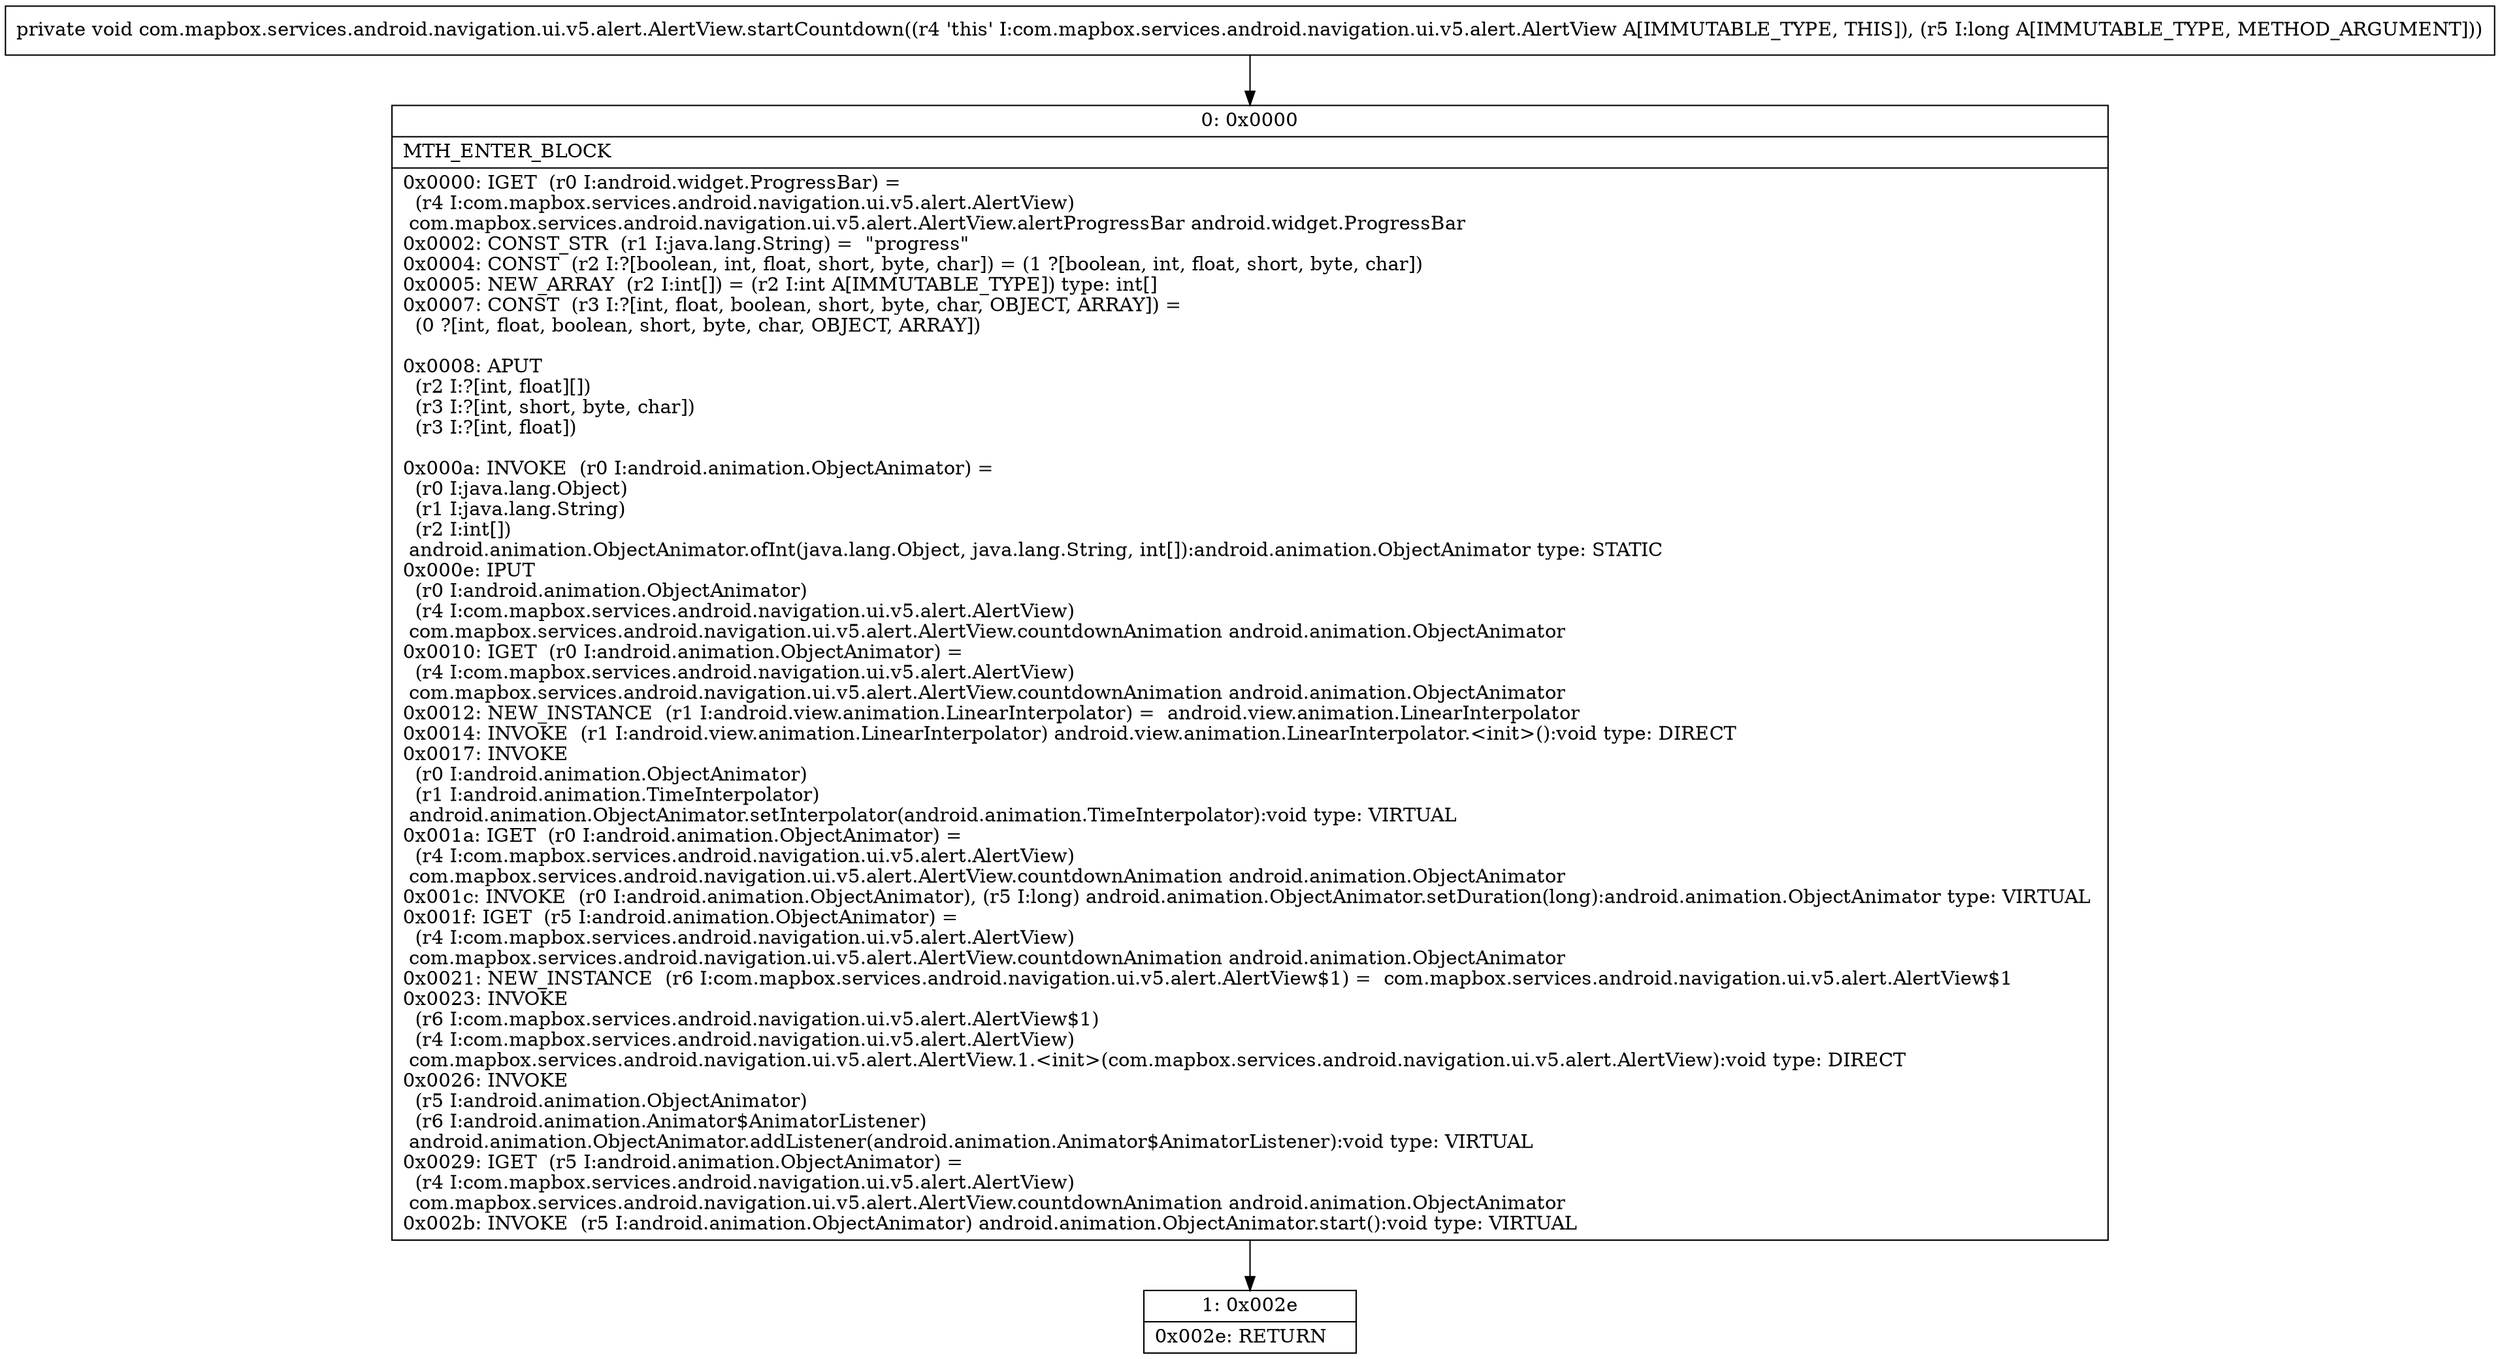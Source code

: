 digraph "CFG forcom.mapbox.services.android.navigation.ui.v5.alert.AlertView.startCountdown(J)V" {
Node_0 [shape=record,label="{0\:\ 0x0000|MTH_ENTER_BLOCK\l|0x0000: IGET  (r0 I:android.widget.ProgressBar) = \l  (r4 I:com.mapbox.services.android.navigation.ui.v5.alert.AlertView)\l com.mapbox.services.android.navigation.ui.v5.alert.AlertView.alertProgressBar android.widget.ProgressBar \l0x0002: CONST_STR  (r1 I:java.lang.String) =  \"progress\" \l0x0004: CONST  (r2 I:?[boolean, int, float, short, byte, char]) = (1 ?[boolean, int, float, short, byte, char]) \l0x0005: NEW_ARRAY  (r2 I:int[]) = (r2 I:int A[IMMUTABLE_TYPE]) type: int[] \l0x0007: CONST  (r3 I:?[int, float, boolean, short, byte, char, OBJECT, ARRAY]) = \l  (0 ?[int, float, boolean, short, byte, char, OBJECT, ARRAY])\l \l0x0008: APUT  \l  (r2 I:?[int, float][])\l  (r3 I:?[int, short, byte, char])\l  (r3 I:?[int, float])\l \l0x000a: INVOKE  (r0 I:android.animation.ObjectAnimator) = \l  (r0 I:java.lang.Object)\l  (r1 I:java.lang.String)\l  (r2 I:int[])\l android.animation.ObjectAnimator.ofInt(java.lang.Object, java.lang.String, int[]):android.animation.ObjectAnimator type: STATIC \l0x000e: IPUT  \l  (r0 I:android.animation.ObjectAnimator)\l  (r4 I:com.mapbox.services.android.navigation.ui.v5.alert.AlertView)\l com.mapbox.services.android.navigation.ui.v5.alert.AlertView.countdownAnimation android.animation.ObjectAnimator \l0x0010: IGET  (r0 I:android.animation.ObjectAnimator) = \l  (r4 I:com.mapbox.services.android.navigation.ui.v5.alert.AlertView)\l com.mapbox.services.android.navigation.ui.v5.alert.AlertView.countdownAnimation android.animation.ObjectAnimator \l0x0012: NEW_INSTANCE  (r1 I:android.view.animation.LinearInterpolator) =  android.view.animation.LinearInterpolator \l0x0014: INVOKE  (r1 I:android.view.animation.LinearInterpolator) android.view.animation.LinearInterpolator.\<init\>():void type: DIRECT \l0x0017: INVOKE  \l  (r0 I:android.animation.ObjectAnimator)\l  (r1 I:android.animation.TimeInterpolator)\l android.animation.ObjectAnimator.setInterpolator(android.animation.TimeInterpolator):void type: VIRTUAL \l0x001a: IGET  (r0 I:android.animation.ObjectAnimator) = \l  (r4 I:com.mapbox.services.android.navigation.ui.v5.alert.AlertView)\l com.mapbox.services.android.navigation.ui.v5.alert.AlertView.countdownAnimation android.animation.ObjectAnimator \l0x001c: INVOKE  (r0 I:android.animation.ObjectAnimator), (r5 I:long) android.animation.ObjectAnimator.setDuration(long):android.animation.ObjectAnimator type: VIRTUAL \l0x001f: IGET  (r5 I:android.animation.ObjectAnimator) = \l  (r4 I:com.mapbox.services.android.navigation.ui.v5.alert.AlertView)\l com.mapbox.services.android.navigation.ui.v5.alert.AlertView.countdownAnimation android.animation.ObjectAnimator \l0x0021: NEW_INSTANCE  (r6 I:com.mapbox.services.android.navigation.ui.v5.alert.AlertView$1) =  com.mapbox.services.android.navigation.ui.v5.alert.AlertView$1 \l0x0023: INVOKE  \l  (r6 I:com.mapbox.services.android.navigation.ui.v5.alert.AlertView$1)\l  (r4 I:com.mapbox.services.android.navigation.ui.v5.alert.AlertView)\l com.mapbox.services.android.navigation.ui.v5.alert.AlertView.1.\<init\>(com.mapbox.services.android.navigation.ui.v5.alert.AlertView):void type: DIRECT \l0x0026: INVOKE  \l  (r5 I:android.animation.ObjectAnimator)\l  (r6 I:android.animation.Animator$AnimatorListener)\l android.animation.ObjectAnimator.addListener(android.animation.Animator$AnimatorListener):void type: VIRTUAL \l0x0029: IGET  (r5 I:android.animation.ObjectAnimator) = \l  (r4 I:com.mapbox.services.android.navigation.ui.v5.alert.AlertView)\l com.mapbox.services.android.navigation.ui.v5.alert.AlertView.countdownAnimation android.animation.ObjectAnimator \l0x002b: INVOKE  (r5 I:android.animation.ObjectAnimator) android.animation.ObjectAnimator.start():void type: VIRTUAL \l}"];
Node_1 [shape=record,label="{1\:\ 0x002e|0x002e: RETURN   \l}"];
MethodNode[shape=record,label="{private void com.mapbox.services.android.navigation.ui.v5.alert.AlertView.startCountdown((r4 'this' I:com.mapbox.services.android.navigation.ui.v5.alert.AlertView A[IMMUTABLE_TYPE, THIS]), (r5 I:long A[IMMUTABLE_TYPE, METHOD_ARGUMENT])) }"];
MethodNode -> Node_0;
Node_0 -> Node_1;
}

